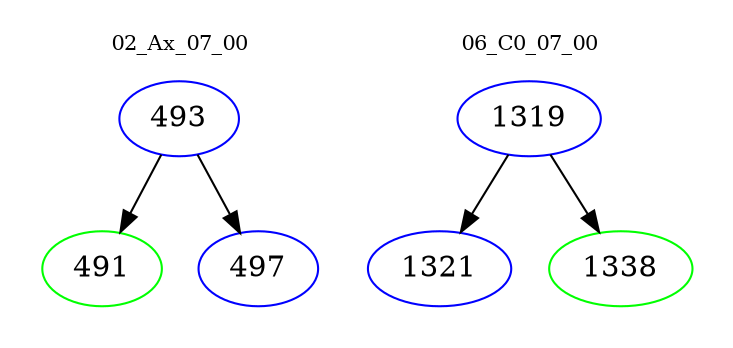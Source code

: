 digraph{
subgraph cluster_0 {
color = white
label = "02_Ax_07_00";
fontsize=10;
T0_493 [label="493", color="blue"]
T0_493 -> T0_491 [color="black"]
T0_491 [label="491", color="green"]
T0_493 -> T0_497 [color="black"]
T0_497 [label="497", color="blue"]
}
subgraph cluster_1 {
color = white
label = "06_C0_07_00";
fontsize=10;
T1_1319 [label="1319", color="blue"]
T1_1319 -> T1_1321 [color="black"]
T1_1321 [label="1321", color="blue"]
T1_1319 -> T1_1338 [color="black"]
T1_1338 [label="1338", color="green"]
}
}
